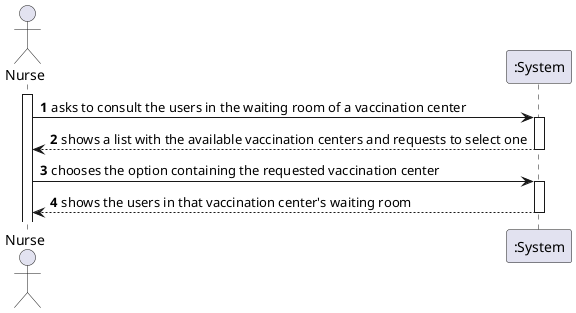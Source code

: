 @startuml
autonumber
actor "Nurse" as N

activate N
N -> ":System" : asks to consult the users in the waiting room of a vaccination center
activate ":System"
":System" --> N : shows a list with the available vaccination centers and requests to select one
deactivate ":System"

N -> ":System" : chooses the option containing the requested vaccination center
activate ":System"
":System" --> N : shows the users in that vaccination center's waiting room
deactivate ":System"

@enduml